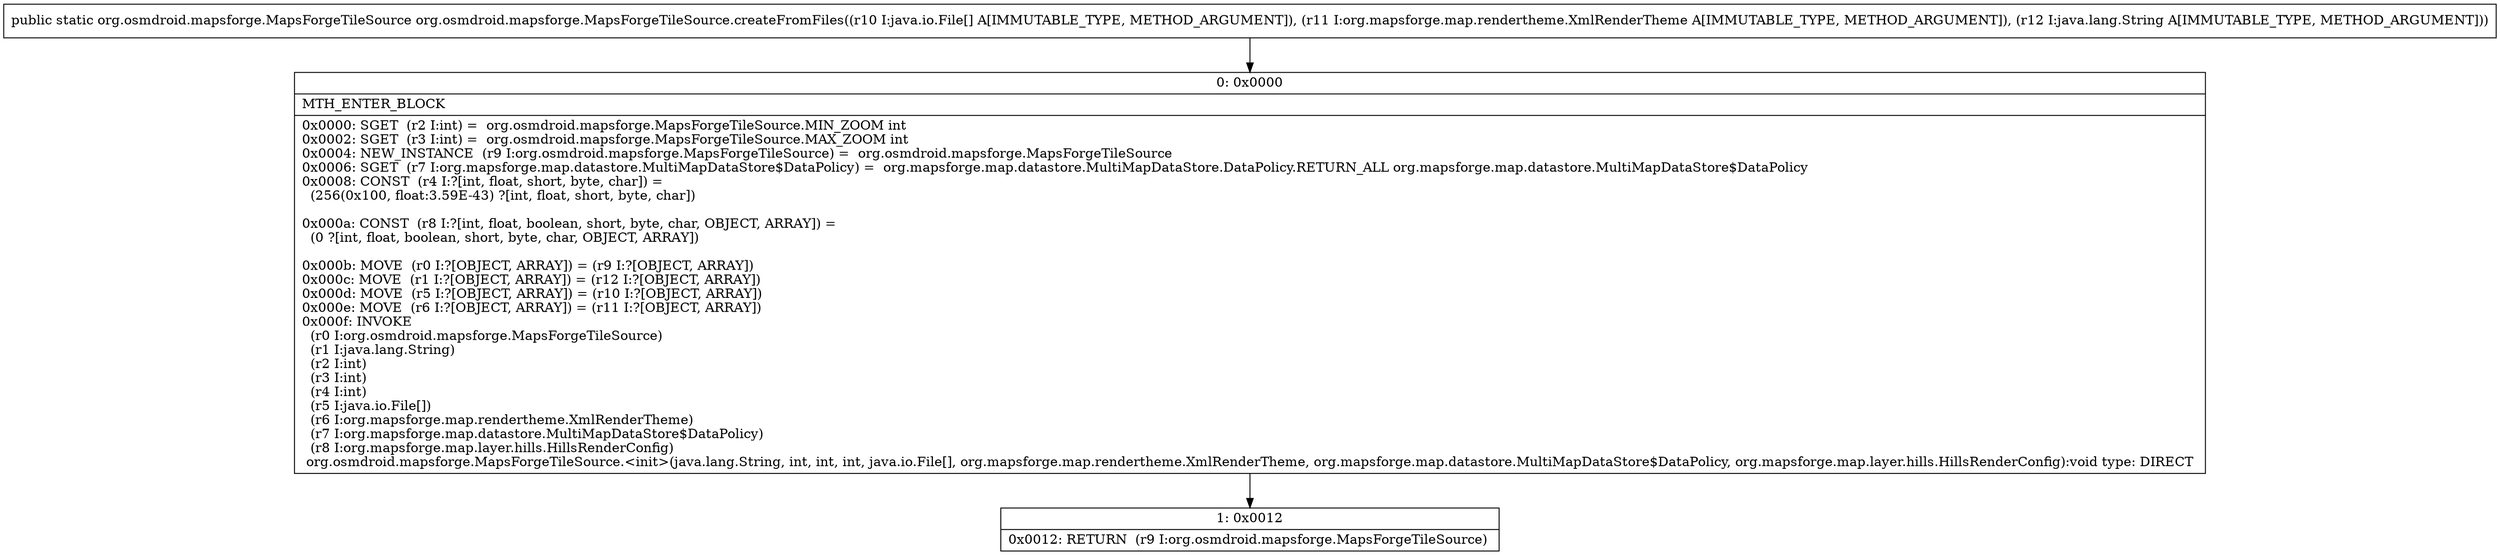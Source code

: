 digraph "CFG fororg.osmdroid.mapsforge.MapsForgeTileSource.createFromFiles([Ljava\/io\/File;Lorg\/mapsforge\/map\/rendertheme\/XmlRenderTheme;Ljava\/lang\/String;)Lorg\/osmdroid\/mapsforge\/MapsForgeTileSource;" {
Node_0 [shape=record,label="{0\:\ 0x0000|MTH_ENTER_BLOCK\l|0x0000: SGET  (r2 I:int) =  org.osmdroid.mapsforge.MapsForgeTileSource.MIN_ZOOM int \l0x0002: SGET  (r3 I:int) =  org.osmdroid.mapsforge.MapsForgeTileSource.MAX_ZOOM int \l0x0004: NEW_INSTANCE  (r9 I:org.osmdroid.mapsforge.MapsForgeTileSource) =  org.osmdroid.mapsforge.MapsForgeTileSource \l0x0006: SGET  (r7 I:org.mapsforge.map.datastore.MultiMapDataStore$DataPolicy) =  org.mapsforge.map.datastore.MultiMapDataStore.DataPolicy.RETURN_ALL org.mapsforge.map.datastore.MultiMapDataStore$DataPolicy \l0x0008: CONST  (r4 I:?[int, float, short, byte, char]) = \l  (256(0x100, float:3.59E\-43) ?[int, float, short, byte, char])\l \l0x000a: CONST  (r8 I:?[int, float, boolean, short, byte, char, OBJECT, ARRAY]) = \l  (0 ?[int, float, boolean, short, byte, char, OBJECT, ARRAY])\l \l0x000b: MOVE  (r0 I:?[OBJECT, ARRAY]) = (r9 I:?[OBJECT, ARRAY]) \l0x000c: MOVE  (r1 I:?[OBJECT, ARRAY]) = (r12 I:?[OBJECT, ARRAY]) \l0x000d: MOVE  (r5 I:?[OBJECT, ARRAY]) = (r10 I:?[OBJECT, ARRAY]) \l0x000e: MOVE  (r6 I:?[OBJECT, ARRAY]) = (r11 I:?[OBJECT, ARRAY]) \l0x000f: INVOKE  \l  (r0 I:org.osmdroid.mapsforge.MapsForgeTileSource)\l  (r1 I:java.lang.String)\l  (r2 I:int)\l  (r3 I:int)\l  (r4 I:int)\l  (r5 I:java.io.File[])\l  (r6 I:org.mapsforge.map.rendertheme.XmlRenderTheme)\l  (r7 I:org.mapsforge.map.datastore.MultiMapDataStore$DataPolicy)\l  (r8 I:org.mapsforge.map.layer.hills.HillsRenderConfig)\l org.osmdroid.mapsforge.MapsForgeTileSource.\<init\>(java.lang.String, int, int, int, java.io.File[], org.mapsforge.map.rendertheme.XmlRenderTheme, org.mapsforge.map.datastore.MultiMapDataStore$DataPolicy, org.mapsforge.map.layer.hills.HillsRenderConfig):void type: DIRECT \l}"];
Node_1 [shape=record,label="{1\:\ 0x0012|0x0012: RETURN  (r9 I:org.osmdroid.mapsforge.MapsForgeTileSource) \l}"];
MethodNode[shape=record,label="{public static org.osmdroid.mapsforge.MapsForgeTileSource org.osmdroid.mapsforge.MapsForgeTileSource.createFromFiles((r10 I:java.io.File[] A[IMMUTABLE_TYPE, METHOD_ARGUMENT]), (r11 I:org.mapsforge.map.rendertheme.XmlRenderTheme A[IMMUTABLE_TYPE, METHOD_ARGUMENT]), (r12 I:java.lang.String A[IMMUTABLE_TYPE, METHOD_ARGUMENT])) }"];
MethodNode -> Node_0;
Node_0 -> Node_1;
}

